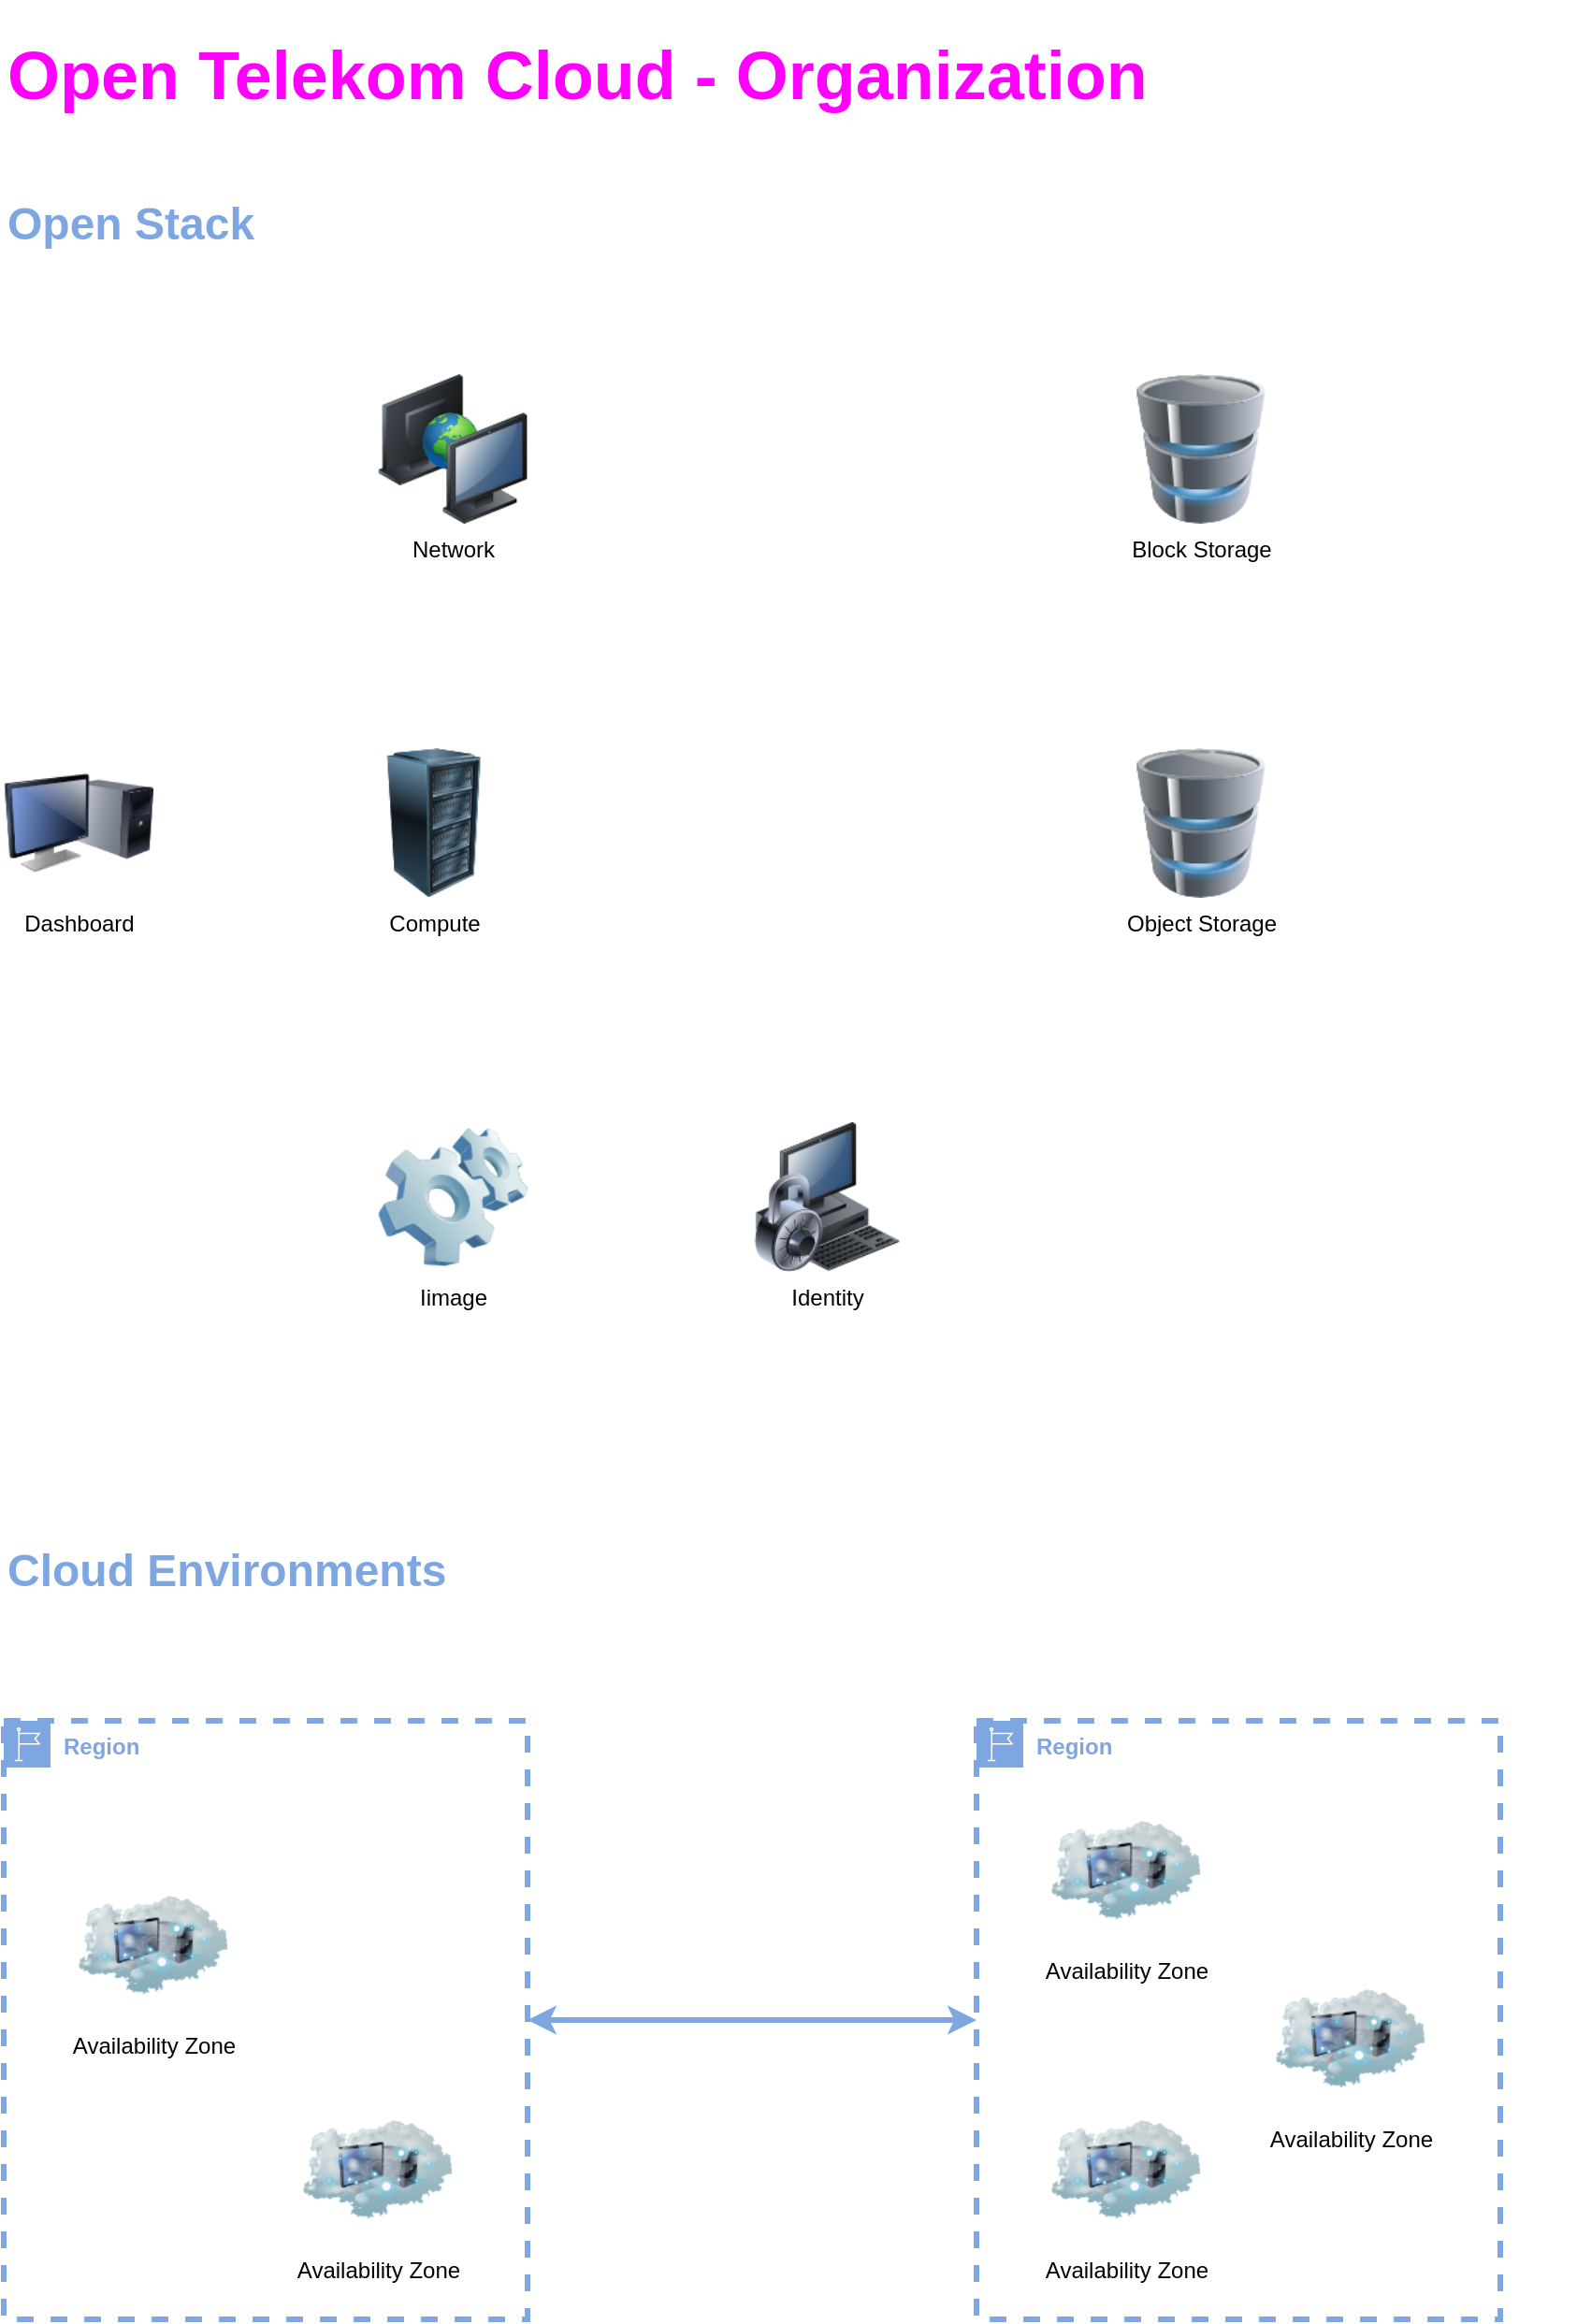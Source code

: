 <mxfile version="24.4.7" type="github" pages="5">
  <diagram id="TLmJmjZSVQOgRkW6YuzI" name="OpenStack">
    <mxGraphModel dx="984" dy="666" grid="1" gridSize="10" guides="1" tooltips="1" connect="1" arrows="1" fold="1" page="1" pageScale="1" pageWidth="3300" pageHeight="4681" math="0" shadow="0">
      <root>
        <mxCell id="0" />
        <mxCell id="1" parent="0" />
        <mxCell id="bhpv45Bf7qDk_TzRxa4n-1" value="Open Telekom Cloud - Organization" style="text;html=1;align=left;verticalAlign=middle;whiteSpace=wrap;rounded=0;fontStyle=1;fontSize=36;fontColor=#FF00FF;" parent="1" vertex="1">
          <mxGeometry x="80" y="80" width="840" height="80" as="geometry" />
        </mxCell>
        <mxCell id="bhpv45Bf7qDk_TzRxa4n-2" value="Open Stack" style="text;html=1;align=left;verticalAlign=middle;whiteSpace=wrap;rounded=0;fontStyle=1;fontSize=24;fontColor=#7EA6E0;" parent="1" vertex="1">
          <mxGeometry x="80" y="160" width="840" height="80" as="geometry" />
        </mxCell>
        <mxCell id="bhpv45Bf7qDk_TzRxa4n-22" style="rounded=0;orthogonalLoop=1;jettySize=auto;html=1;exitX=1;exitY=0.5;exitDx=0;exitDy=0;entryX=0;entryY=0.5;entryDx=0;entryDy=0;strokeWidth=3;strokeColor=#7EA6E0;startArrow=classic;startFill=1;" parent="1" source="bhpv45Bf7qDk_TzRxa4n-17" target="bhpv45Bf7qDk_TzRxa4n-19" edge="1">
          <mxGeometry relative="1" as="geometry" />
        </mxCell>
        <mxCell id="bhpv45Bf7qDk_TzRxa4n-17" value="Region" style="points=[[0,0],[0.25,0],[0.5,0],[0.75,0],[1,0],[1,0.25],[1,0.5],[1,0.75],[1,1],[0.75,1],[0.5,1],[0.25,1],[0,1],[0,0.75],[0,0.5],[0,0.25]];outlineConnect=0;gradientColor=none;html=1;whiteSpace=wrap;fontSize=12;fontStyle=1;container=1;pointerEvents=0;collapsible=0;recursiveResize=0;shape=mxgraph.aws4.group;grIcon=mxgraph.aws4.group_region;strokeColor=#7EA6E0;fillColor=none;verticalAlign=top;align=left;spacingLeft=30;fontColor=#7EA6E0;dashed=1;strokeWidth=3;" parent="1" vertex="1">
          <mxGeometry x="80" y="1000" width="280" height="320" as="geometry" />
        </mxCell>
        <mxCell id="TX_4Kwajq8EiHfJF5EUH-10" value="Availability Zone" style="image;html=1;image=img/lib/clip_art/networking/Cloud_Computer_128x128.png" parent="bhpv45Bf7qDk_TzRxa4n-17" vertex="1">
          <mxGeometry x="40" y="80" width="80" height="80" as="geometry" />
        </mxCell>
        <mxCell id="TX_4Kwajq8EiHfJF5EUH-9" value="Availability Zone" style="image;html=1;image=img/lib/clip_art/networking/Cloud_Computer_128x128.png" parent="bhpv45Bf7qDk_TzRxa4n-17" vertex="1">
          <mxGeometry x="160" y="200" width="80" height="80" as="geometry" />
        </mxCell>
        <mxCell id="bhpv45Bf7qDk_TzRxa4n-19" value="Region" style="points=[[0,0],[0.25,0],[0.5,0],[0.75,0],[1,0],[1,0.25],[1,0.5],[1,0.75],[1,1],[0.75,1],[0.5,1],[0.25,1],[0,1],[0,0.75],[0,0.5],[0,0.25]];outlineConnect=0;gradientColor=none;html=1;whiteSpace=wrap;fontSize=12;fontStyle=1;container=1;pointerEvents=0;collapsible=0;recursiveResize=0;shape=mxgraph.aws4.group;grIcon=mxgraph.aws4.group_region;strokeColor=#7EA6E0;fillColor=none;verticalAlign=top;align=left;spacingLeft=30;fontColor=#7EA6E0;dashed=1;strokeWidth=3;" parent="1" vertex="1">
          <mxGeometry x="600" y="1000" width="280" height="320" as="geometry" />
        </mxCell>
        <mxCell id="TX_4Kwajq8EiHfJF5EUH-11" value="Availability Zone" style="image;html=1;image=img/lib/clip_art/networking/Cloud_Computer_128x128.png" parent="bhpv45Bf7qDk_TzRxa4n-19" vertex="1">
          <mxGeometry x="40" y="40" width="80" height="80" as="geometry" />
        </mxCell>
        <mxCell id="TX_4Kwajq8EiHfJF5EUH-12" value="Availability Zone" style="image;html=1;image=img/lib/clip_art/networking/Cloud_Computer_128x128.png" parent="bhpv45Bf7qDk_TzRxa4n-19" vertex="1">
          <mxGeometry x="160" y="130" width="80" height="80" as="geometry" />
        </mxCell>
        <mxCell id="TX_4Kwajq8EiHfJF5EUH-13" value="Availability Zone" style="image;html=1;image=img/lib/clip_art/networking/Cloud_Computer_128x128.png" parent="bhpv45Bf7qDk_TzRxa4n-19" vertex="1">
          <mxGeometry x="40" y="200" width="80" height="80" as="geometry" />
        </mxCell>
        <mxCell id="o-ddpSeIOfpzaUR2e5Is-1" value="Cloud Environments" style="text;html=1;align=left;verticalAlign=middle;whiteSpace=wrap;rounded=0;fontStyle=1;fontSize=24;fontColor=#7EA6E0;" parent="1" vertex="1">
          <mxGeometry x="80" y="880" width="840" height="80" as="geometry" />
        </mxCell>
        <mxCell id="TX_4Kwajq8EiHfJF5EUH-1" value="Network" style="image;html=1;image=img/lib/clip_art/computers/Network_2_128x128.png" parent="1" vertex="1">
          <mxGeometry x="280" y="280" width="80" height="80" as="geometry" />
        </mxCell>
        <mxCell id="TX_4Kwajq8EiHfJF5EUH-2" value="Compute" style="image;html=1;image=img/lib/clip_art/computers/Server_Rack_128x128.png" parent="1" vertex="1">
          <mxGeometry x="270" y="480" width="80" height="80" as="geometry" />
        </mxCell>
        <mxCell id="TX_4Kwajq8EiHfJF5EUH-3" value="Dashboard" style="image;html=1;image=img/lib/clip_art/computers/Monitor_Tower_128x128.png" parent="1" vertex="1">
          <mxGeometry x="80" y="480" width="80" height="80" as="geometry" />
        </mxCell>
        <mxCell id="TX_4Kwajq8EiHfJF5EUH-4" value="Block Storage" style="image;html=1;image=img/lib/clip_art/computers/Database_128x128.png" parent="1" vertex="1">
          <mxGeometry x="680" y="280" width="80" height="80" as="geometry" />
        </mxCell>
        <mxCell id="TX_4Kwajq8EiHfJF5EUH-5" value="Object Storage" style="image;html=1;image=img/lib/clip_art/computers/Database_128x128.png" parent="1" vertex="1">
          <mxGeometry x="680" y="480" width="80" height="80" as="geometry" />
        </mxCell>
        <mxCell id="TX_4Kwajq8EiHfJF5EUH-6" value="Iimage" style="image;html=1;image=img/lib/clip_art/computers/Software_128x128.png" parent="1" vertex="1">
          <mxGeometry x="280" y="680" width="80" height="80" as="geometry" />
        </mxCell>
        <mxCell id="TX_4Kwajq8EiHfJF5EUH-7" value="Identity" style="image;html=1;image=img/lib/clip_art/computers/Secure_System_128x128.png" parent="1" vertex="1">
          <mxGeometry x="480" y="680" width="80" height="80" as="geometry" />
        </mxCell>
      </root>
    </mxGraphModel>
  </diagram>
  <diagram id="5zFEoonQqqLBxReoRUy0" name="Service and Pricing">
    <mxGraphModel dx="984" dy="666" grid="1" gridSize="10" guides="1" tooltips="1" connect="1" arrows="1" fold="1" page="1" pageScale="1" pageWidth="4681" pageHeight="3300" math="0" shadow="0">
      <root>
        <mxCell id="0" />
        <mxCell id="1" parent="0" />
        <mxCell id="_UoWBgbbTdfRclC_YW3t-1" value="Open Telekom Cloud" style="text;html=1;align=left;verticalAlign=middle;whiteSpace=wrap;rounded=0;fontStyle=1;fontSize=36;fontColor=#FF00FF;" vertex="1" parent="1">
          <mxGeometry x="80" y="80" width="840" height="80" as="geometry" />
        </mxCell>
        <mxCell id="_UoWBgbbTdfRclC_YW3t-2" value="Service and Pricing" style="text;html=1;align=left;verticalAlign=middle;whiteSpace=wrap;rounded=0;fontStyle=1;fontSize=24;fontColor=#7EA6E0;" vertex="1" parent="1">
          <mxGeometry x="80" y="160" width="840" height="80" as="geometry" />
        </mxCell>
        <mxCell id="Ke9wsjAUxkRHN09CfzHV-1" value="Licenses" style="rounded=0;whiteSpace=wrap;html=1;fillColor=#dae8fc;strokeColor=#6c8ebf;strokeWidth=3;glass=0;" vertex="1" parent="1">
          <mxGeometry x="80" y="400" width="160" height="60" as="geometry" />
        </mxCell>
        <mxCell id="zalow9ILKZH8KTTrdrnY-1" value="Computing Type&lt;div&gt;&lt;br&gt;&lt;/div&gt;&lt;div&gt;OS&lt;/div&gt;&lt;div&gt;&lt;br&gt;&lt;/div&gt;&lt;div&gt;EVS&lt;/div&gt;" style="shape=note;whiteSpace=wrap;html=1;backgroundOutline=1;darkOpacity=0.05;fillColor=#fff2cc;strokeColor=#d6b656;" vertex="1" parent="1">
          <mxGeometry x="320" y="360" width="160" height="200" as="geometry" />
        </mxCell>
        <mxCell id="zalow9ILKZH8KTTrdrnY-2" value="Services can be added" style="shape=note;whiteSpace=wrap;html=1;backgroundOutline=1;darkOpacity=0.05;fillColor=#fff2cc;strokeColor=#d6b656;" vertex="1" parent="1">
          <mxGeometry x="80" y="560" width="160" height="200" as="geometry" />
        </mxCell>
      </root>
    </mxGraphModel>
  </diagram>
  <diagram id="Mi4xTESskWEZwleogJ5Q" name="Seite-5">
    <mxGraphModel dx="984" dy="666" grid="1" gridSize="10" guides="1" tooltips="1" connect="1" arrows="1" fold="1" page="1" pageScale="1" pageWidth="4681" pageHeight="3300" math="0" shadow="0">
      <root>
        <mxCell id="0" />
        <mxCell id="1" parent="0" />
        <mxCell id="KIH5p0NYr3lxviAbzx23-2" value="" style="group" vertex="1" connectable="0" parent="1">
          <mxGeometry x="840" y="280" width="720" height="1520" as="geometry" />
        </mxCell>
        <mxCell id="KIH5p0NYr3lxviAbzx23-3" value="" style="rounded=0;whiteSpace=wrap;html=1;fillColor=none;" vertex="1" parent="KIH5p0NYr3lxviAbzx23-2">
          <mxGeometry y="40" width="720" height="1480" as="geometry" />
        </mxCell>
        <mxCell id="KIH5p0NYr3lxviAbzx23-4" value="Cloud Deployment Models" style="text;html=1;align=center;verticalAlign=middle;whiteSpace=wrap;rounded=0;strokeColor=#b85450;fillColor=#f8cecc;" vertex="1" parent="KIH5p0NYr3lxviAbzx23-2">
          <mxGeometry width="720" height="40" as="geometry" />
        </mxCell>
        <mxCell id="KIH5p0NYr3lxviAbzx23-5" value="Public&lt;div&gt;Cloud&lt;/div&gt;" style="ellipse;shape=cloud;whiteSpace=wrap;html=1;fillColor=#f8cecc;strokeColor=#b85450;" vertex="1" parent="KIH5p0NYr3lxviAbzx23-2">
          <mxGeometry x="40" y="80" width="160" height="80" as="geometry" />
        </mxCell>
        <mxCell id="KIH5p0NYr3lxviAbzx23-7" value="Public to any Customer; OTC" style="shape=note;whiteSpace=wrap;html=1;backgroundOutline=1;darkOpacity=0.05;fillColor=#fff2cc;strokeColor=#d6b656;" vertex="1" parent="KIH5p0NYr3lxviAbzx23-2">
          <mxGeometry x="240" y="80" width="440" height="80" as="geometry" />
        </mxCell>
        <mxCell id="KIH5p0NYr3lxviAbzx23-8" value="Private Cloud" style="ellipse;shape=cloud;whiteSpace=wrap;html=1;fillColor=#f8cecc;strokeColor=#b85450;" vertex="1" parent="KIH5p0NYr3lxviAbzx23-2">
          <mxGeometry x="40" y="240" width="160" height="80" as="geometry" />
        </mxCell>
        <mxCell id="KIH5p0NYr3lxviAbzx23-9" value="Private to one Customer; Provider or on own Premises" style="shape=note;whiteSpace=wrap;html=1;backgroundOutline=1;darkOpacity=0.05;fillColor=#fff2cc;strokeColor=#d6b656;" vertex="1" parent="KIH5p0NYr3lxviAbzx23-2">
          <mxGeometry x="240" y="240" width="440" height="80" as="geometry" />
        </mxCell>
        <mxCell id="KIH5p0NYr3lxviAbzx23-10" value="Hybrid Cloud" style="ellipse;shape=cloud;whiteSpace=wrap;html=1;fillColor=#f8cecc;strokeColor=#b85450;" vertex="1" parent="KIH5p0NYr3lxviAbzx23-2">
          <mxGeometry x="40" y="400" width="160" height="80" as="geometry" />
        </mxCell>
        <mxCell id="KIH5p0NYr3lxviAbzx23-11" value="Mix of Public and Privat Cloud depending on Customer Needs, e.g. Mission Critical Data or Legal Reasons" style="shape=note;whiteSpace=wrap;html=1;backgroundOutline=1;darkOpacity=0.05;fillColor=#fff2cc;strokeColor=#d6b656;" vertex="1" parent="KIH5p0NYr3lxviAbzx23-2">
          <mxGeometry x="240" y="400" width="440" height="80" as="geometry" />
        </mxCell>
        <mxCell id="KIH5p0NYr3lxviAbzx23-12" value="Community Cloud" style="ellipse;shape=cloud;whiteSpace=wrap;html=1;fillColor=#f8cecc;strokeColor=#b85450;" vertex="1" parent="KIH5p0NYr3lxviAbzx23-2">
          <mxGeometry x="40" y="560" width="160" height="80" as="geometry" />
        </mxCell>
        <mxCell id="KIH5p0NYr3lxviAbzx23-13" value="Private shared between Customers; not OTC" style="shape=note;whiteSpace=wrap;html=1;backgroundOutline=1;darkOpacity=0.05;fillColor=#fff2cc;strokeColor=#d6b656;" vertex="1" parent="KIH5p0NYr3lxviAbzx23-2">
          <mxGeometry x="240" y="560" width="440" height="80" as="geometry" />
        </mxCell>
        <mxCell id="KIH5p0NYr3lxviAbzx23-1" value="" style="group" vertex="1" connectable="0" parent="1">
          <mxGeometry x="80" y="280" width="720" height="1520" as="geometry" />
        </mxCell>
        <mxCell id="FcoTLBSvcTRHdJ7YmvIR-3" value="SaaS" style="text;html=1;align=center;verticalAlign=middle;whiteSpace=wrap;rounded=0;strokeColor=#b85450;fillColor=#f8cecc;" vertex="1" parent="KIH5p0NYr3lxviAbzx23-1">
          <mxGeometry width="720" height="40" as="geometry" />
        </mxCell>
        <mxCell id="FcoTLBSvcTRHdJ7YmvIR-1" value="" style="rounded=0;whiteSpace=wrap;html=1;fillColor=none;movable=1;resizable=1;rotatable=1;deletable=1;editable=1;locked=0;connectable=1;" vertex="1" parent="1">
          <mxGeometry x="80" y="320" width="720" height="1480" as="geometry" />
        </mxCell>
        <mxCell id="isW-X4ps0FZ0AIPlcTUb-1" value="Open Telekom Cloud" style="text;html=1;align=left;verticalAlign=middle;whiteSpace=wrap;rounded=0;fontStyle=1;fontSize=36;fontColor=#FF00FF;" vertex="1" parent="1">
          <mxGeometry x="80" y="80" width="840" height="80" as="geometry" />
        </mxCell>
        <mxCell id="isW-X4ps0FZ0AIPlcTUb-2" value="Cloud Models" style="text;html=1;align=left;verticalAlign=middle;whiteSpace=wrap;rounded=0;fontStyle=1;fontSize=24;fontColor=#7EA6E0;" vertex="1" parent="1">
          <mxGeometry x="80" y="160" width="840" height="80" as="geometry" />
        </mxCell>
        <mxCell id="FcoTLBSvcTRHdJ7YmvIR-2" value="MapReduce Service (MRS)" style="rounded=1;whiteSpace=wrap;html=1;fillColor=#f8cecc;strokeColor=#b85450;strokeWidth=3;glass=0;" vertex="1" parent="1">
          <mxGeometry x="120" y="520" width="160" height="80" as="geometry" />
        </mxCell>
        <mxCell id="FcoTLBSvcTRHdJ7YmvIR-4" value="First in OTC; Big Data Processing" style="shape=note;whiteSpace=wrap;html=1;backgroundOutline=1;darkOpacity=0.05;fillColor=#fff2cc;strokeColor=#d6b656;" vertex="1" parent="1">
          <mxGeometry x="320" y="520" width="440" height="80" as="geometry" />
        </mxCell>
        <mxCell id="FcoTLBSvcTRHdJ7YmvIR-5" value="Resource; Hosting; Operation; Ready-to-use-Applications" style="shape=note;whiteSpace=wrap;html=1;backgroundOutline=1;darkOpacity=0.05;fillColor=#fff2cc;strokeColor=#d6b656;" vertex="1" parent="1">
          <mxGeometry x="120" y="360" width="650" height="80" as="geometry" />
        </mxCell>
      </root>
    </mxGraphModel>
  </diagram>
  <diagram id="NS09hDCP99oKCvKRM_eJ" name="Services">
    <mxGraphModel dx="984" dy="666" grid="1" gridSize="10" guides="1" tooltips="1" connect="1" arrows="1" fold="1" page="1" pageScale="1" pageWidth="3300" pageHeight="4681" math="0" shadow="0">
      <root>
        <mxCell id="0" />
        <mxCell id="1" parent="0" />
        <mxCell id="sbWW0mqwmQMyPtiBUmzm-2" value="" style="rounded=0;whiteSpace=wrap;html=1;fillColor=none;" vertex="1" parent="1">
          <mxGeometry x="80" y="2000" width="720" height="1480" as="geometry" />
        </mxCell>
        <mxCell id="k1uAeEXMQMW03COkAR6f-1" value="Open Telekom Cloud" style="text;html=1;align=left;verticalAlign=middle;whiteSpace=wrap;rounded=0;fontStyle=1;fontSize=36;fontColor=#FF00FF;" parent="1" vertex="1">
          <mxGeometry x="80" y="80" width="840" height="80" as="geometry" />
        </mxCell>
        <mxCell id="k1uAeEXMQMW03COkAR6f-2" value="Features" style="text;html=1;align=left;verticalAlign=middle;whiteSpace=wrap;rounded=0;fontStyle=1;fontSize=24;fontColor=#7EA6E0;" parent="1" vertex="1">
          <mxGeometry x="80" y="160" width="840" height="80" as="geometry" />
        </mxCell>
        <mxCell id="tU9XmB5RL2AWdir46iGA-1" value="Security Group" style="fontStyle=0;verticalAlign=top;align=center;spacingTop=-2;fillColor=none;rounded=0;whiteSpace=wrap;html=1;strokeColor=#FF0000;strokeWidth=3;dashed=1;container=0;collapsible=0;expand=0;recursiveResize=0;" parent="1" vertex="1">
          <mxGeometry x="330" y="320" width="710" height="1080" as="geometry" />
        </mxCell>
        <mxCell id="tU9XmB5RL2AWdir46iGA-3" style="edgeStyle=orthogonalEdgeStyle;rounded=0;orthogonalLoop=1;jettySize=auto;html=1;exitX=1;exitY=0.5;exitDx=0;exitDy=0;exitPerimeter=0;fillColor=#dae8fc;strokeColor=#6c8ebf;strokeWidth=3;curved=1;entryX=0;entryY=0.5;entryDx=0;entryDy=0;" parent="1" target="tU9XmB5RL2AWdir46iGA-19" edge="1">
          <mxGeometry relative="1" as="geometry">
            <mxPoint x="934.5" y="430" as="targetPoint" />
            <mxPoint x="685.5" y="394" as="sourcePoint" />
          </mxGeometry>
        </mxCell>
        <mxCell id="tU9XmB5RL2AWdir46iGA-5" style="edgeStyle=orthogonalEdgeStyle;rounded=0;orthogonalLoop=1;jettySize=auto;html=1;strokeWidth=3;curved=1;strokeColor=#82b366;fillColor=#d5e8d4;startArrow=classic;startFill=1;exitX=0.025;exitY=0.413;exitDx=0;exitDy=0;exitPerimeter=0;" parent="1" source="tU9XmB5RL2AWdir46iGA-18" edge="1">
          <mxGeometry relative="1" as="geometry">
            <mxPoint x="456.5" y="553.765" as="targetPoint" />
            <mxPoint x="600" y="554" as="sourcePoint" />
          </mxGeometry>
        </mxCell>
        <mxCell id="tU9XmB5RL2AWdir46iGA-6" style="edgeStyle=orthogonalEdgeStyle;rounded=0;orthogonalLoop=1;jettySize=auto;html=1;exitX=1;exitY=0.5;exitDx=0;exitDy=0;exitPerimeter=0;fillColor=#dae8fc;strokeColor=#6c8ebf;strokeWidth=3;curved=1;entryX=0;entryY=0.5;entryDx=0;entryDy=0;" parent="1" target="tU9XmB5RL2AWdir46iGA-19" edge="1">
          <mxGeometry relative="1" as="geometry">
            <mxPoint x="685.5" y="554" as="sourcePoint" />
            <mxPoint x="934.5" y="520" as="targetPoint" />
          </mxGeometry>
        </mxCell>
        <mxCell id="tU9XmB5RL2AWdir46iGA-8" style="edgeStyle=orthogonalEdgeStyle;rounded=0;orthogonalLoop=1;jettySize=auto;html=1;entryX=0.5;entryY=1;entryDx=0;entryDy=0;curved=1;startArrow=classic;startFill=1;strokeWidth=4;fillColor=#d5e8d4;strokeColor=#82b366;" parent="1" target="tU9XmB5RL2AWdir46iGA-2" edge="1">
          <mxGeometry relative="1" as="geometry">
            <mxPoint x="456.5" y="554" as="targetPoint" />
            <mxPoint x="617" y="710" as="sourcePoint" />
          </mxGeometry>
        </mxCell>
        <mxCell id="tU9XmB5RL2AWdir46iGA-12" style="edgeStyle=orthogonalEdgeStyle;rounded=0;orthogonalLoop=1;jettySize=auto;html=1;entryX=0;entryY=0.5;entryDx=0;entryDy=0;fillColor=#f8cecc;strokeColor=#ff2600;strokeWidth=3;" parent="1" source="tU9XmB5RL2AWdir46iGA-14" target="tU9XmB5RL2AWdir46iGA-2" edge="1">
          <mxGeometry relative="1" as="geometry">
            <mxPoint x="211.5" y="559" as="sourcePoint" />
          </mxGeometry>
        </mxCell>
        <mxCell id="tU9XmB5RL2AWdir46iGA-14" value="Firewall" style="image;html=1;image=img/lib/clip_art/networking/Firewall_128x128.png" parent="1" vertex="1">
          <mxGeometry x="170" y="518" width="80" height="80" as="geometry" />
        </mxCell>
        <mxCell id="tU9XmB5RL2AWdir46iGA-17" style="edgeStyle=orthogonalEdgeStyle;rounded=0;orthogonalLoop=1;jettySize=auto;html=1;exitX=0.5;exitY=0;exitDx=0;exitDy=0;entryX=0;entryY=0.5;entryDx=0;entryDy=0;curved=1;fillColor=#d5e8d4;strokeColor=#82b366;strokeWidth=4;startArrow=classic;startFill=1;" parent="1" source="tU9XmB5RL2AWdir46iGA-2" target="tU9XmB5RL2AWdir46iGA-16" edge="1">
          <mxGeometry relative="1" as="geometry" />
        </mxCell>
        <mxCell id="tU9XmB5RL2AWdir46iGA-2" value="VPC" style="image;html=1;image=img/lib/clip_art/networking/Cloud_128x128.png" parent="1" vertex="1">
          <mxGeometry x="380" y="518" width="80" height="80" as="geometry" />
        </mxCell>
        <mxCell id="tU9XmB5RL2AWdir46iGA-15" value="Subnet" style="image;html=1;image=img/lib/clip_art/computers/Network_128x128.png" parent="1" vertex="1">
          <mxGeometry x="610" y="680" width="80" height="80" as="geometry" />
        </mxCell>
        <mxCell id="tU9XmB5RL2AWdir46iGA-16" value="Subnet" style="image;html=1;image=img/lib/clip_art/computers/Network_128x128.png" parent="1" vertex="1">
          <mxGeometry x="610" y="360" width="80" height="80" as="geometry" />
        </mxCell>
        <mxCell id="tU9XmB5RL2AWdir46iGA-18" value="Subnet" style="image;html=1;image=img/lib/clip_art/computers/Network_128x128.png" parent="1" vertex="1">
          <mxGeometry x="610" y="519" width="80" height="80" as="geometry" />
        </mxCell>
        <mxCell id="tU9XmB5RL2AWdir46iGA-19" value="DHCP" style="image;html=1;image=img/lib/clip_art/computers/Server_128x128.png" parent="1" vertex="1">
          <mxGeometry x="890" y="438" width="80" height="80" as="geometry" />
        </mxCell>
        <mxCell id="tU9XmB5RL2AWdir46iGA-20" value="Cloud DNS" style="image;html=1;image=img/lib/clip_art/general/Full_Folder_128x128.png" parent="1" vertex="1">
          <mxGeometry x="890" y="680" width="80" height="80" as="geometry" />
        </mxCell>
        <mxCell id="AZDgDJIdLQPk7dSctNJx-1" value="ECS" style="image;html=1;image=img/lib/clip_art/computers/Virtual_Machine_128x128.png" parent="1" vertex="1">
          <mxGeometry x="490" y="840" width="80" height="80" as="geometry" />
        </mxCell>
        <mxCell id="AZDgDJIdLQPk7dSctNJx-2" value="ECS" style="image;html=1;image=img/lib/clip_art/computers/Virtual_Machine_128x128.png" parent="1" vertex="1">
          <mxGeometry x="610" y="840" width="80" height="80" as="geometry" />
        </mxCell>
        <mxCell id="AZDgDJIdLQPk7dSctNJx-3" value="ECS" style="image;html=1;image=img/lib/clip_art/computers/Virtual_Machine_128x128.png" parent="1" vertex="1">
          <mxGeometry x="730" y="840" width="80" height="80" as="geometry" />
        </mxCell>
        <mxCell id="srcjKNi6QzyZYI9bh3CC-2" style="edgeStyle=orthogonalEdgeStyle;rounded=0;orthogonalLoop=1;jettySize=auto;html=1;exitX=0;exitY=0.5;exitDx=0;exitDy=0;curved=1;fillColor=#dae8fc;strokeColor=#6c8ebf;strokeWidth=3;" parent="1" source="srcjKNi6QzyZYI9bh3CC-1" target="AZDgDJIdLQPk7dSctNJx-1" edge="1">
          <mxGeometry relative="1" as="geometry" />
        </mxCell>
        <mxCell id="srcjKNi6QzyZYI9bh3CC-3" style="edgeStyle=orthogonalEdgeStyle;rounded=0;orthogonalLoop=1;jettySize=auto;html=1;exitX=0.5;exitY=0;exitDx=0;exitDy=0;entryX=0.5;entryY=1;entryDx=0;entryDy=0;strokeWidth=3;fillColor=#dae8fc;strokeColor=#6c8ebf;curved=1;" parent="1" source="srcjKNi6QzyZYI9bh3CC-1" target="AZDgDJIdLQPk7dSctNJx-2" edge="1">
          <mxGeometry relative="1" as="geometry" />
        </mxCell>
        <mxCell id="srcjKNi6QzyZYI9bh3CC-4" style="edgeStyle=orthogonalEdgeStyle;rounded=0;orthogonalLoop=1;jettySize=auto;html=1;exitX=1;exitY=0.5;exitDx=0;exitDy=0;fillColor=#dae8fc;strokeColor=#6c8ebf;strokeWidth=3;curved=1;" parent="1" source="srcjKNi6QzyZYI9bh3CC-1" target="AZDgDJIdLQPk7dSctNJx-3" edge="1">
          <mxGeometry relative="1" as="geometry" />
        </mxCell>
        <mxCell id="srcjKNi6QzyZYI9bh3CC-1" value="Load Balancer" style="image;html=1;image=img/lib/clip_art/general/Ships_Wheel_128x128.png" parent="1" vertex="1">
          <mxGeometry x="610" y="1040" width="80" height="80" as="geometry" />
        </mxCell>
        <mxCell id="_jdYI_tgUANwy3PMEAr4-3" value="OTC" style="text;html=1;align=center;verticalAlign=middle;whiteSpace=wrap;rounded=0;fontStyle=1;fontSize=24;" parent="1" vertex="1">
          <mxGeometry x="80" y="280" width="120" height="40" as="geometry" />
        </mxCell>
        <mxCell id="HFzscm8wFl1qP5dDl0Wh-1" value="" style="rounded=0;whiteSpace=wrap;html=1;fillColor=none;strokeWidth=3;strokeColor=#6c8ebf;" parent="1" vertex="1">
          <mxGeometry x="80" y="280" width="1000" height="1160" as="geometry" />
        </mxCell>
        <mxCell id="tzXrDemQx-iwT9H7_z7e-1" value="Anti-DDoS" style="rounded=1;whiteSpace=wrap;html=1;fillColor=#f8cecc;strokeColor=#b85450;strokeWidth=3;glass=0;" vertex="1" parent="1">
          <mxGeometry x="80" y="1560" width="160" height="80" as="geometry" />
        </mxCell>
        <mxCell id="tzXrDemQx-iwT9H7_z7e-2" value="Web Application Firewall" style="rounded=1;whiteSpace=wrap;html=1;fillColor=#f8cecc;strokeColor=#b85450;strokeWidth=3;glass=0;" vertex="1" parent="1">
          <mxGeometry x="320" y="1560" width="160" height="60" as="geometry" />
        </mxCell>
        <mxCell id="tzXrDemQx-iwT9H7_z7e-3" value="SQL Injection&lt;div&gt;&lt;br&gt;&lt;div&gt;XSS&lt;/div&gt;&lt;div&gt;&lt;br&gt;&lt;/div&gt;&lt;div&gt;Command Injection&lt;/div&gt;&lt;/div&gt;&lt;div&gt;&lt;br&gt;&lt;/div&gt;&lt;div&gt;CC&lt;/div&gt;&lt;div&gt;&lt;br&gt;&lt;/div&gt;&lt;div&gt;CCRS&lt;/div&gt;" style="shape=note;whiteSpace=wrap;html=1;backgroundOutline=1;darkOpacity=0.05;fillColor=#fff2cc;strokeColor=#d6b656;" vertex="1" parent="1">
          <mxGeometry x="320" y="1680" width="160" height="200" as="geometry" />
        </mxCell>
        <mxCell id="tzXrDemQx-iwT9H7_z7e-4" value="Key Management Service" style="rounded=1;whiteSpace=wrap;html=1;fillColor=#f8cecc;strokeColor=#b85450;strokeWidth=3;glass=0;" vertex="1" parent="1">
          <mxGeometry x="560" y="1560" width="160" height="60" as="geometry" />
        </mxCell>
        <mxCell id="tzXrDemQx-iwT9H7_z7e-5" value="Relational Database Service" style="rounded=1;whiteSpace=wrap;html=1;fillColor=#f8cecc;strokeColor=#b85450;strokeWidth=3;glass=0;" vertex="1" parent="1">
          <mxGeometry x="800" y="1560" width="160" height="60" as="geometry" />
        </mxCell>
        <mxCell id="tzXrDemQx-iwT9H7_z7e-6" value="MySQL&lt;div&gt;&lt;br&gt;&lt;/div&gt;&lt;div&gt;PostgreSQL&lt;/div&gt;&lt;div&gt;&lt;br&gt;&lt;/div&gt;&lt;div&gt;MS SQL Server&lt;/div&gt;" style="shape=note;whiteSpace=wrap;html=1;backgroundOutline=1;darkOpacity=0.05;fillColor=#fff2cc;strokeColor=#d6b656;" vertex="1" parent="1">
          <mxGeometry x="800" y="1680" width="160" height="200" as="geometry" />
        </mxCell>
        <mxCell id="tzXrDemQx-iwT9H7_z7e-7" value="Distributed Cache Service" style="rounded=1;whiteSpace=wrap;html=1;fillColor=#f8cecc;strokeColor=#b85450;strokeWidth=3;glass=0;" vertex="1" parent="1">
          <mxGeometry x="1040" y="1560" width="160" height="60" as="geometry" />
        </mxCell>
        <mxCell id="tzXrDemQx-iwT9H7_z7e-8" value="Redis" style="shape=note;whiteSpace=wrap;html=1;backgroundOutline=1;darkOpacity=0.05;fillColor=#fff2cc;strokeColor=#d6b656;" vertex="1" parent="1">
          <mxGeometry x="1040" y="1680" width="160" height="200" as="geometry" />
        </mxCell>
        <mxCell id="tzXrDemQx-iwT9H7_z7e-9" value="Document Database Service" style="rounded=1;whiteSpace=wrap;html=1;fillColor=#f8cecc;strokeColor=#b85450;strokeWidth=3;glass=0;" vertex="1" parent="1">
          <mxGeometry x="1280" y="1560" width="160" height="60" as="geometry" />
        </mxCell>
        <mxCell id="tzXrDemQx-iwT9H7_z7e-10" value="MongoDB" style="shape=note;whiteSpace=wrap;html=1;backgroundOutline=1;darkOpacity=0.05;fillColor=#fff2cc;strokeColor=#d6b656;" vertex="1" parent="1">
          <mxGeometry x="1280" y="1680" width="160" height="200" as="geometry" />
        </mxCell>
        <mxCell id="tzXrDemQx-iwT9H7_z7e-11" value="Distributed Message Service" style="rounded=1;whiteSpace=wrap;html=1;fillColor=#f8cecc;strokeColor=#b85450;strokeWidth=3;glass=0;" vertex="1" parent="1">
          <mxGeometry x="1520" y="1560" width="160" height="60" as="geometry" />
        </mxCell>
        <mxCell id="tzXrDemQx-iwT9H7_z7e-12" value="Simple Message Notification Service" style="rounded=1;whiteSpace=wrap;html=1;fillColor=#f8cecc;strokeColor=#b85450;strokeWidth=3;glass=0;" vertex="1" parent="1">
          <mxGeometry x="1520" y="1680" width="160" height="60" as="geometry" />
        </mxCell>
        <mxCell id="tzXrDemQx-iwT9H7_z7e-13" value="Application Level" style="shape=note;whiteSpace=wrap;html=1;backgroundOutline=1;darkOpacity=0.05;fillColor=#fff2cc;strokeColor=#d6b656;" vertex="1" parent="1">
          <mxGeometry x="1750" y="1560" width="160" height="180" as="geometry" />
        </mxCell>
        <mxCell id="tzXrDemQx-iwT9H7_z7e-14" value="MapReduce Service" style="rounded=1;whiteSpace=wrap;html=1;fillColor=#f8cecc;strokeColor=#b85450;strokeWidth=3;glass=0;" vertex="1" parent="1">
          <mxGeometry x="1520" y="1800" width="160" height="60" as="geometry" />
        </mxCell>
        <mxCell id="tzXrDemQx-iwT9H7_z7e-15" value="Data Analysis" style="shape=note;whiteSpace=wrap;html=1;backgroundOutline=1;darkOpacity=0.05;fillColor=#fff2cc;strokeColor=#d6b656;" vertex="1" parent="1">
          <mxGeometry x="1750" y="1800" width="160" height="420" as="geometry" />
        </mxCell>
        <mxCell id="tzXrDemQx-iwT9H7_z7e-16" value="Data Warehouse Service" style="rounded=1;whiteSpace=wrap;html=1;fillColor=#f8cecc;strokeColor=#b85450;strokeWidth=3;glass=0;" vertex="1" parent="1">
          <mxGeometry x="1520" y="1920" width="160" height="60" as="geometry" />
        </mxCell>
        <mxCell id="tzXrDemQx-iwT9H7_z7e-17" value="Cloud Search Service" style="rounded=1;whiteSpace=wrap;html=1;fillColor=#f8cecc;strokeColor=#b85450;strokeWidth=3;glass=0;" vertex="1" parent="1">
          <mxGeometry x="1520" y="2040" width="160" height="60" as="geometry" />
        </mxCell>
        <mxCell id="tzXrDemQx-iwT9H7_z7e-18" value="Data Ingestion Service" style="rounded=1;whiteSpace=wrap;html=1;fillColor=#f8cecc;strokeColor=#b85450;strokeWidth=3;glass=0;" vertex="1" parent="1">
          <mxGeometry x="1520" y="2160" width="160" height="60" as="geometry" />
        </mxCell>
        <mxCell id="tzXrDemQx-iwT9H7_z7e-19" value="Cloud Eye" style="rounded=1;whiteSpace=wrap;html=1;fillColor=#f8cecc;strokeColor=#b85450;strokeWidth=3;glass=0;" vertex="1" parent="1">
          <mxGeometry x="2000" y="1560" width="160" height="60" as="geometry" />
        </mxCell>
        <mxCell id="tzXrDemQx-iwT9H7_z7e-20" value="Identity and Access Management (IAM)" style="rounded=1;whiteSpace=wrap;html=1;fillColor=#f8cecc;strokeColor=#b85450;strokeWidth=3;glass=0;" vertex="1" parent="1">
          <mxGeometry x="2000" y="1680" width="160" height="60" as="geometry" />
        </mxCell>
        <mxCell id="tzXrDemQx-iwT9H7_z7e-21" value="Resource Template Service (RTS)" style="rounded=1;whiteSpace=wrap;html=1;fillColor=#f8cecc;strokeColor=#b85450;strokeWidth=3;glass=0;" vertex="1" parent="1">
          <mxGeometry x="2000" y="1800" width="160" height="60" as="geometry" />
        </mxCell>
        <mxCell id="tzXrDemQx-iwT9H7_z7e-22" value="Cloud Trace Service (CTS)" style="rounded=1;whiteSpace=wrap;html=1;fillColor=#f8cecc;strokeColor=#b85450;strokeWidth=3;glass=0;" vertex="1" parent="1">
          <mxGeometry x="2000" y="1920" width="160" height="60" as="geometry" />
        </mxCell>
        <mxCell id="tzXrDemQx-iwT9H7_z7e-23" value="Migration as a Service (MaaS)" style="rounded=1;whiteSpace=wrap;html=1;fillColor=#f8cecc;strokeColor=#b85450;strokeWidth=3;glass=0;" vertex="1" parent="1">
          <mxGeometry x="2000" y="2040" width="160" height="60" as="geometry" />
        </mxCell>
        <mxCell id="tzXrDemQx-iwT9H7_z7e-24" value="Tag Monitoring Service (TMS)" style="rounded=1;whiteSpace=wrap;html=1;fillColor=#f8cecc;strokeColor=#b85450;strokeWidth=3;glass=0;" vertex="1" parent="1">
          <mxGeometry x="2000" y="2160" width="160" height="60" as="geometry" />
        </mxCell>
        <mxCell id="sbWW0mqwmQMyPtiBUmzm-1" value="Elastic Cloud Server (ECS)" style="rounded=1;whiteSpace=wrap;html=1;fillColor=#f8cecc;strokeColor=#b85450;strokeWidth=3;glass=0;" vertex="1" parent="1">
          <mxGeometry x="120" y="2080" width="160" height="80" as="geometry" />
        </mxCell>
        <mxCell id="sbWW0mqwmQMyPtiBUmzm-3" value="Computing" style="text;html=1;align=center;verticalAlign=middle;whiteSpace=wrap;rounded=0;" vertex="1" parent="1">
          <mxGeometry x="80" y="1960" width="720" height="40" as="geometry" />
        </mxCell>
        <mxCell id="sbWW0mqwmQMyPtiBUmzm-4" value="Bare Metal Server&lt;div&gt;(BMS)&lt;/div&gt;" style="rounded=1;whiteSpace=wrap;html=1;fillColor=#f8cecc;strokeColor=#b85450;strokeWidth=3;glass=0;" vertex="1" parent="1">
          <mxGeometry x="120" y="2240" width="160" height="80" as="geometry" />
        </mxCell>
        <mxCell id="sbWW0mqwmQMyPtiBUmzm-5" value="Image Management Service (IMS)" style="rounded=1;whiteSpace=wrap;html=1;fillColor=#f8cecc;strokeColor=#b85450;strokeWidth=3;glass=0;" vertex="1" parent="1">
          <mxGeometry x="120" y="2400" width="160" height="80" as="geometry" />
        </mxCell>
        <mxCell id="sbWW0mqwmQMyPtiBUmzm-6" value="Cloud Container Engine (CCE)" style="rounded=1;whiteSpace=wrap;html=1;fillColor=#f8cecc;strokeColor=#b85450;strokeWidth=3;glass=0;" vertex="1" parent="1">
          <mxGeometry x="120" y="2560" width="160" height="80" as="geometry" />
        </mxCell>
        <mxCell id="sbWW0mqwmQMyPtiBUmzm-7" value="Auto Scaling (AS)" style="rounded=1;whiteSpace=wrap;html=1;fillColor=#f8cecc;strokeColor=#b85450;strokeWidth=3;glass=0;" vertex="1" parent="1">
          <mxGeometry x="120" y="2720" width="160" height="80" as="geometry" />
        </mxCell>
        <mxCell id="sbWW0mqwmQMyPtiBUmzm-8" value="DeH" style="rounded=1;whiteSpace=wrap;html=1;fillColor=#f8cecc;strokeColor=#b85450;strokeWidth=3;glass=0;" vertex="1" parent="1">
          <mxGeometry x="120" y="2880" width="160" height="80" as="geometry" />
        </mxCell>
        <mxCell id="sbWW0mqwmQMyPtiBUmzm-9" value="Scalable; VCP; Firewall; Data Copy" style="shape=note;whiteSpace=wrap;html=1;backgroundOutline=1;darkOpacity=0.05;fillColor=#fff2cc;strokeColor=#d6b656;" vertex="1" parent="1">
          <mxGeometry x="320" y="2080" width="440" height="80" as="geometry" />
        </mxCell>
        <mxCell id="sbWW0mqwmQMyPtiBUmzm-10" value="Physical; other like ECS" style="shape=note;whiteSpace=wrap;html=1;backgroundOutline=1;darkOpacity=0.05;fillColor=#fff2cc;strokeColor=#d6b656;" vertex="1" parent="1">
          <mxGeometry x="320" y="2240" width="440" height="80" as="geometry" />
        </mxCell>
        <mxCell id="sbWW0mqwmQMyPtiBUmzm-11" value="Public Images; Create/Manage Private; Batches" style="shape=note;whiteSpace=wrap;html=1;backgroundOutline=1;darkOpacity=0.05;fillColor=#fff2cc;strokeColor=#d6b656;" vertex="1" parent="1">
          <mxGeometry x="320" y="2400" width="440" height="80" as="geometry" />
        </mxCell>
        <mxCell id="sbWW0mqwmQMyPtiBUmzm-12" value="Docker" style="shape=note;whiteSpace=wrap;html=1;backgroundOutline=1;darkOpacity=0.05;fillColor=#fff2cc;strokeColor=#d6b656;" vertex="1" parent="1">
          <mxGeometry x="320" y="2560" width="440" height="80" as="geometry" />
        </mxCell>
        <mxCell id="sbWW0mqwmQMyPtiBUmzm-13" value="Hypervisor with own ECSs; License Transfer; BYOL" style="shape=note;whiteSpace=wrap;html=1;backgroundOutline=1;darkOpacity=0.05;fillColor=#fff2cc;strokeColor=#d6b656;" vertex="1" parent="1">
          <mxGeometry x="320" y="2880" width="440" height="80" as="geometry" />
        </mxCell>
        <mxCell id="sbWW0mqwmQMyPtiBUmzm-14" value="" style="rounded=0;whiteSpace=wrap;html=1;fillColor=none;" vertex="1" parent="1">
          <mxGeometry x="80" y="3560" width="720" height="800" as="geometry" />
        </mxCell>
        <mxCell id="sbWW0mqwmQMyPtiBUmzm-15" value="Elastic Volume Service (EVS)" style="rounded=1;whiteSpace=wrap;html=1;fillColor=#f8cecc;strokeColor=#b85450;strokeWidth=3;glass=0;" vertex="1" parent="1">
          <mxGeometry x="120" y="3640" width="160" height="80" as="geometry" />
        </mxCell>
        <mxCell id="sbWW0mqwmQMyPtiBUmzm-16" value="Storage" style="text;html=1;align=center;verticalAlign=middle;whiteSpace=wrap;rounded=0;" vertex="1" parent="1">
          <mxGeometry x="80" y="3520" width="720" height="40" as="geometry" />
        </mxCell>
        <mxCell id="sbWW0mqwmQMyPtiBUmzm-17" value="Block Storage; ECS and BMS" style="shape=note;whiteSpace=wrap;html=1;backgroundOutline=1;darkOpacity=0.05;fillColor=#fff2cc;strokeColor=#d6b656;" vertex="1" parent="1">
          <mxGeometry x="320" y="3640" width="440" height="80" as="geometry" />
        </mxCell>
        <mxCell id="sbWW0mqwmQMyPtiBUmzm-18" value="Cloud Server Backup Service (CSBS)" style="rounded=1;whiteSpace=wrap;html=1;fillColor=#f8cecc;strokeColor=#b85450;strokeWidth=3;glass=0;" vertex="1" parent="1">
          <mxGeometry x="120" y="3760" width="160" height="80" as="geometry" />
        </mxCell>
        <mxCell id="sbWW0mqwmQMyPtiBUmzm-19" value="Backup and Restore of Landscapes; Combining" style="shape=note;whiteSpace=wrap;html=1;backgroundOutline=1;darkOpacity=0.05;fillColor=#fff2cc;strokeColor=#d6b656;" vertex="1" parent="1">
          <mxGeometry x="320" y="3760" width="440" height="80" as="geometry" />
        </mxCell>
        <mxCell id="sbWW0mqwmQMyPtiBUmzm-20" value="Storage Data Recovery Service (SDRS)" style="rounded=1;whiteSpace=wrap;html=1;fillColor=#f8cecc;strokeColor=#b85450;strokeWidth=3;glass=0;" vertex="1" parent="1">
          <mxGeometry x="120" y="3880" width="160" height="80" as="geometry" />
        </mxCell>
        <mxCell id="sbWW0mqwmQMyPtiBUmzm-21" value="Disaster Recover (DR) Service on Storage Level for many Services" style="shape=note;whiteSpace=wrap;html=1;backgroundOutline=1;darkOpacity=0.05;fillColor=#fff2cc;strokeColor=#d6b656;" vertex="1" parent="1">
          <mxGeometry x="320" y="3880" width="440" height="80" as="geometry" />
        </mxCell>
        <mxCell id="sbWW0mqwmQMyPtiBUmzm-22" value="Volume Backup Service (VBS)" style="rounded=1;whiteSpace=wrap;html=1;fillColor=#f8cecc;strokeColor=#b85450;strokeWidth=3;glass=0;" vertex="1" parent="1">
          <mxGeometry x="120" y="4000" width="160" height="80" as="geometry" />
        </mxCell>
        <mxCell id="sbWW0mqwmQMyPtiBUmzm-23" value="Automated and manual Snapshots for EVS" style="shape=note;whiteSpace=wrap;html=1;backgroundOutline=1;darkOpacity=0.05;fillColor=#fff2cc;strokeColor=#d6b656;" vertex="1" parent="1">
          <mxGeometry x="320" y="4000" width="440" height="80" as="geometry" />
        </mxCell>
        <mxCell id="sbWW0mqwmQMyPtiBUmzm-24" value="Object Storage Service (OBS)" style="rounded=1;whiteSpace=wrap;html=1;fillColor=#f8cecc;strokeColor=#b85450;strokeWidth=3;glass=0;" vertex="1" parent="1">
          <mxGeometry x="120" y="4120" width="160" height="80" as="geometry" />
        </mxCell>
        <mxCell id="sbWW0mqwmQMyPtiBUmzm-25" value="Object Storage; S3 and Swift API" style="shape=note;whiteSpace=wrap;html=1;backgroundOutline=1;darkOpacity=0.05;fillColor=#fff2cc;strokeColor=#d6b656;" vertex="1" parent="1">
          <mxGeometry x="320" y="4120" width="440" height="80" as="geometry" />
        </mxCell>
        <mxCell id="sbWW0mqwmQMyPtiBUmzm-26" value="Scalble File Service (SFS)" style="rounded=1;whiteSpace=wrap;html=1;fillColor=#f8cecc;strokeColor=#b85450;strokeWidth=3;glass=0;" vertex="1" parent="1">
          <mxGeometry x="120" y="4240" width="160" height="80" as="geometry" />
        </mxCell>
        <mxCell id="sbWW0mqwmQMyPtiBUmzm-27" value="Shared Filesystem between ECS; NFS Protocol; NAS" style="shape=note;whiteSpace=wrap;html=1;backgroundOutline=1;darkOpacity=0.05;fillColor=#fff2cc;strokeColor=#d6b656;" vertex="1" parent="1">
          <mxGeometry x="320" y="4240" width="440" height="80" as="geometry" />
        </mxCell>
        <mxCell id="sbWW0mqwmQMyPtiBUmzm-28" value="" style="rounded=0;whiteSpace=wrap;html=1;fillColor=none;" vertex="1" parent="1">
          <mxGeometry x="840" y="2000" width="720" height="1480" as="geometry" />
        </mxCell>
        <mxCell id="sbWW0mqwmQMyPtiBUmzm-29" value="Virtual Private Cloud (VPC)" style="rounded=1;whiteSpace=wrap;html=1;fillColor=#f8cecc;strokeColor=#b85450;strokeWidth=3;glass=0;" vertex="1" parent="1">
          <mxGeometry x="880" y="2080" width="160" height="80" as="geometry" />
        </mxCell>
        <mxCell id="sbWW0mqwmQMyPtiBUmzm-30" value="Network" style="text;html=1;align=center;verticalAlign=middle;whiteSpace=wrap;rounded=0;" vertex="1" parent="1">
          <mxGeometry x="840" y="1960" width="720" height="40" as="geometry" />
        </mxCell>
        <mxCell id="sbWW0mqwmQMyPtiBUmzm-31" value="Isolated Networks; for Servers; Subnets; DHCP on Subnet Level; Security Groups; Firewall" style="shape=note;whiteSpace=wrap;html=1;backgroundOutline=1;darkOpacity=0.05;fillColor=#fff2cc;strokeColor=#d6b656;" vertex="1" parent="1">
          <mxGeometry x="1080" y="2080" width="440" height="80" as="geometry" />
        </mxCell>
        <mxCell id="sbWW0mqwmQMyPtiBUmzm-32" value="Elastic Load Balancing (ELB)" style="rounded=1;whiteSpace=wrap;html=1;fillColor=#f8cecc;strokeColor=#b85450;strokeWidth=3;glass=0;" vertex="1" parent="1">
          <mxGeometry x="880" y="2240" width="160" height="80" as="geometry" />
        </mxCell>
        <mxCell id="sbWW0mqwmQMyPtiBUmzm-33" value="Traffic to multiple ECSs" style="shape=note;whiteSpace=wrap;html=1;backgroundOutline=1;darkOpacity=0.05;fillColor=#fff2cc;strokeColor=#d6b656;" vertex="1" parent="1">
          <mxGeometry x="1080" y="2240" width="440" height="80" as="geometry" />
        </mxCell>
        <mxCell id="sbWW0mqwmQMyPtiBUmzm-34" value="Direct Connect" style="rounded=1;whiteSpace=wrap;html=1;fillColor=#f8cecc;strokeColor=#b85450;strokeWidth=3;glass=0;" vertex="1" parent="1">
          <mxGeometry x="880" y="2400" width="160" height="80" as="geometry" />
        </mxCell>
        <mxCell id="sbWW0mqwmQMyPtiBUmzm-35" value="Public Cloud to/from Data Center, Office and Colocation Environment" style="shape=note;whiteSpace=wrap;html=1;backgroundOutline=1;darkOpacity=0.05;fillColor=#fff2cc;strokeColor=#d6b656;" vertex="1" parent="1">
          <mxGeometry x="1080" y="2400" width="440" height="80" as="geometry" />
        </mxCell>
        <mxCell id="sbWW0mqwmQMyPtiBUmzm-36" value="Private Link Access Service (PLAS)" style="rounded=1;whiteSpace=wrap;html=1;fillColor=#f8cecc;strokeColor=#b85450;strokeWidth=3;glass=0;" vertex="1" parent="1">
          <mxGeometry x="880" y="2560" width="160" height="80" as="geometry" />
        </mxCell>
        <mxCell id="sbWW0mqwmQMyPtiBUmzm-37" value="On-premise Networks to VPCs on Carrier Networks" style="shape=note;whiteSpace=wrap;html=1;backgroundOutline=1;darkOpacity=0.05;fillColor=#fff2cc;strokeColor=#d6b656;" vertex="1" parent="1">
          <mxGeometry x="1080" y="2560" width="440" height="80" as="geometry" />
        </mxCell>
        <mxCell id="sbWW0mqwmQMyPtiBUmzm-38" value="Domain Name Service (DNS)" style="rounded=1;whiteSpace=wrap;html=1;fillColor=#f8cecc;strokeColor=#b85450;strokeWidth=3;glass=0;" vertex="1" parent="1">
          <mxGeometry x="880" y="2720" width="160" height="80" as="geometry" />
        </mxCell>
        <mxCell id="sbWW0mqwmQMyPtiBUmzm-39" value="NAT Gateway" style="rounded=1;whiteSpace=wrap;html=1;fillColor=#f8cecc;strokeColor=#b85450;strokeWidth=3;glass=0;" vertex="1" parent="1">
          <mxGeometry x="880" y="2880" width="160" height="80" as="geometry" />
        </mxCell>
        <mxCell id="sbWW0mqwmQMyPtiBUmzm-40" value="NAT allows Internet access in a VPC via EIP for ECS and BMS; SNAT; no dedicated IPs for ECS/BMS" style="shape=note;whiteSpace=wrap;html=1;backgroundOutline=1;darkOpacity=0.05;fillColor=#fff2cc;strokeColor=#d6b656;" vertex="1" parent="1">
          <mxGeometry x="1080" y="2880" width="440" height="80" as="geometry" />
        </mxCell>
        <mxCell id="sbWW0mqwmQMyPtiBUmzm-41" value="Virtual Private Network (VPN)" style="rounded=1;whiteSpace=wrap;html=1;fillColor=#f8cecc;strokeColor=#b85450;strokeWidth=3;glass=0;" vertex="1" parent="1">
          <mxGeometry x="880" y="3040" width="160" height="80" as="geometry" />
        </mxCell>
        <mxCell id="sbWW0mqwmQMyPtiBUmzm-42" value="Encrypted Tunnel between one user and a VPC" style="shape=note;whiteSpace=wrap;html=1;backgroundOutline=1;darkOpacity=0.05;fillColor=#fff2cc;strokeColor=#d6b656;" vertex="1" parent="1">
          <mxGeometry x="1080" y="3040" width="440" height="80" as="geometry" />
        </mxCell>
        <mxCell id="sbWW0mqwmQMyPtiBUmzm-43" value="Akamai CDN" style="rounded=1;whiteSpace=wrap;html=1;fillColor=#f8cecc;strokeColor=#b85450;strokeWidth=3;glass=0;" vertex="1" parent="1">
          <mxGeometry x="880" y="3200" width="160" height="80" as="geometry" />
        </mxCell>
        <mxCell id="sbWW0mqwmQMyPtiBUmzm-44" value="Deliver Web Content, Video Content; Web Applications based on Akamai&#39;s world wide Intelligence Platform" style="shape=note;whiteSpace=wrap;html=1;backgroundOutline=1;darkOpacity=0.05;fillColor=#fff2cc;strokeColor=#d6b656;" vertex="1" parent="1">
          <mxGeometry x="1080" y="3200" width="440" height="80" as="geometry" />
        </mxCell>
        <mxCell id="sbWW0mqwmQMyPtiBUmzm-45" value="Elastic IP (EIP)" style="rounded=1;whiteSpace=wrap;html=1;fillColor=#f8cecc;strokeColor=#b85450;strokeWidth=3;glass=0;" vertex="1" parent="1">
          <mxGeometry x="880" y="3360" width="160" height="80" as="geometry" />
        </mxCell>
        <mxCell id="sbWW0mqwmQMyPtiBUmzm-46" value="Public IP Address for ECS" style="shape=note;whiteSpace=wrap;html=1;backgroundOutline=1;darkOpacity=0.05;fillColor=#fff2cc;strokeColor=#d6b656;" vertex="1" parent="1">
          <mxGeometry x="1080" y="3360" width="440" height="80" as="geometry" />
        </mxCell>
      </root>
    </mxGraphModel>
  </diagram>
  <diagram id="mCa9rtkA8MzfuYOfGewJ" name="Seite-6">
    <mxGraphModel dx="984" dy="666" grid="1" gridSize="10" guides="1" tooltips="1" connect="1" arrows="1" fold="1" page="1" pageScale="1" pageWidth="4681" pageHeight="3300" math="0" shadow="0">
      <root>
        <mxCell id="0" />
        <mxCell id="1" parent="0" />
      </root>
    </mxGraphModel>
  </diagram>
</mxfile>
